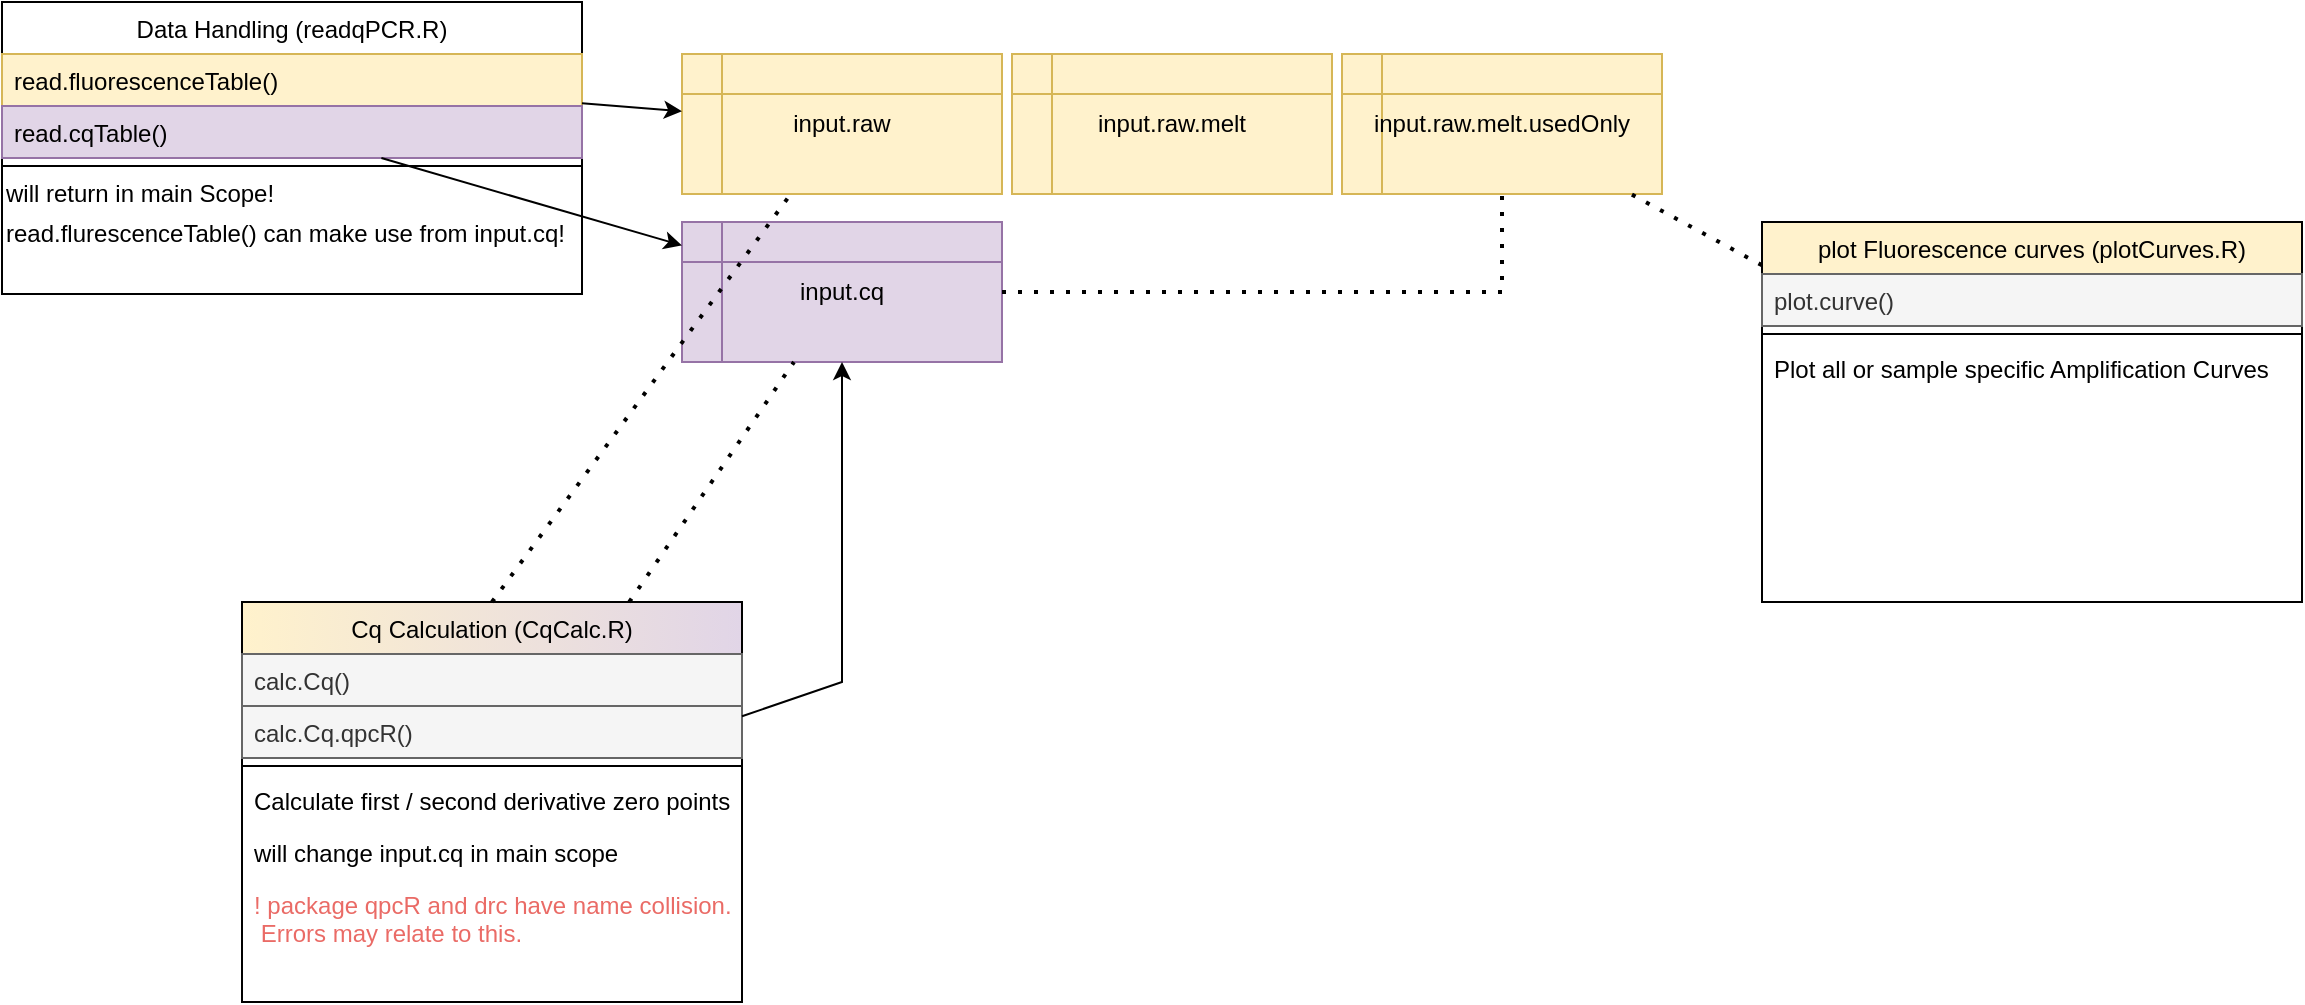 <mxfile version="16.5.1" type="device"><diagram id="C5RBs43oDa-KdzZeNtuy" name="Page-1"><mxGraphModel dx="1574" dy="1464" grid="1" gridSize="10" guides="1" tooltips="1" connect="1" arrows="1" fold="1" page="1" pageScale="1" pageWidth="1169" pageHeight="827" math="0" shadow="0"><root><mxCell id="WIyWlLk6GJQsqaUBKTNV-0"/><mxCell id="WIyWlLk6GJQsqaUBKTNV-1" parent="WIyWlLk6GJQsqaUBKTNV-0"/><mxCell id="zkfFHV4jXpPFQw0GAbJ--0" value="Data Handling (readqPCR.R)" style="swimlane;fontStyle=0;align=center;verticalAlign=top;childLayout=stackLayout;horizontal=1;startSize=26;horizontalStack=0;resizeParent=1;resizeLast=0;collapsible=1;marginBottom=0;rounded=0;shadow=0;strokeWidth=1;fillColor=default;gradientColor=none;swimlaneFillColor=none;sketch=0;" parent="WIyWlLk6GJQsqaUBKTNV-1" vertex="1"><mxGeometry x="10" y="10" width="290" height="146" as="geometry"><mxRectangle x="80" y="40" width="160" height="26" as="alternateBounds"/></mxGeometry></mxCell><mxCell id="zkfFHV4jXpPFQw0GAbJ--1" value="read.fluorescenceTable()" style="text;align=left;verticalAlign=top;spacingLeft=4;spacingRight=4;overflow=hidden;rotatable=0;points=[[0,0.5],[1,0.5]];portConstraint=eastwest;fillColor=#fff2cc;strokeColor=#d6b656;sketch=0;" parent="zkfFHV4jXpPFQw0GAbJ--0" vertex="1"><mxGeometry y="26" width="290" height="26" as="geometry"/></mxCell><mxCell id="zkfFHV4jXpPFQw0GAbJ--2" value="read.cqTable()" style="text;align=left;verticalAlign=top;spacingLeft=4;spacingRight=4;overflow=hidden;rotatable=0;points=[[0,0.5],[1,0.5]];portConstraint=eastwest;rounded=0;shadow=0;html=0;fillColor=#e1d5e7;strokeColor=#9673a6;sketch=0;" parent="zkfFHV4jXpPFQw0GAbJ--0" vertex="1"><mxGeometry y="52" width="290" height="26" as="geometry"/></mxCell><mxCell id="zkfFHV4jXpPFQw0GAbJ--4" value="" style="line;html=1;strokeWidth=1;align=left;verticalAlign=middle;spacingTop=-1;spacingLeft=3;spacingRight=3;rotatable=0;labelPosition=right;points=[];portConstraint=eastwest;sketch=0;" parent="zkfFHV4jXpPFQw0GAbJ--0" vertex="1"><mxGeometry y="78" width="290" height="8" as="geometry"/></mxCell><mxCell id="3cikjvSu5-5Ib9pnFZ30-10" value="will return in main Scope!" style="text;html=1;align=left;verticalAlign=middle;resizable=0;points=[];autosize=1;strokeColor=none;fillColor=none;rounded=0;spacingTop=0;sketch=0;" parent="zkfFHV4jXpPFQw0GAbJ--0" vertex="1"><mxGeometry y="86" width="290" height="20" as="geometry"/></mxCell><mxCell id="3cikjvSu5-5Ib9pnFZ30-17" value="read.flurescenceTable() can make use from input.cq!" style="text;html=1;align=left;verticalAlign=middle;resizable=0;points=[];autosize=1;strokeColor=none;fillColor=none;rounded=0;spacingTop=0;sketch=0;" parent="zkfFHV4jXpPFQw0GAbJ--0" vertex="1"><mxGeometry y="106" width="290" height="20" as="geometry"/></mxCell><mxCell id="3cikjvSu5-5Ib9pnFZ30-16" style="text;html=1;align=left;verticalAlign=middle;resizable=0;points=[];autosize=1;strokeColor=none;fillColor=none;rounded=0;spacingTop=0;sketch=0;" parent="zkfFHV4jXpPFQw0GAbJ--0" vertex="1"><mxGeometry y="126" width="290" height="20" as="geometry"/></mxCell><mxCell id="zkfFHV4jXpPFQw0GAbJ--6" value="Cq Calculation (CqCalc.R)" style="swimlane;fontStyle=0;align=center;verticalAlign=top;childLayout=stackLayout;horizontal=1;startSize=26;horizontalStack=0;resizeParent=1;resizeLast=0;collapsible=1;marginBottom=0;rounded=0;shadow=0;strokeWidth=1;gradientDirection=east;fillColor=#fff2cc;strokeColor=default;gradientColor=#E1D5E7;sketch=0;" parent="WIyWlLk6GJQsqaUBKTNV-1" vertex="1"><mxGeometry x="130" y="310" width="250" height="200" as="geometry"><mxRectangle x="130" y="380" width="160" height="26" as="alternateBounds"/></mxGeometry></mxCell><mxCell id="zkfFHV4jXpPFQw0GAbJ--7" value="calc.Cq()    &#10;" style="text;align=left;verticalAlign=top;spacingLeft=4;spacingRight=4;overflow=hidden;rotatable=0;points=[[0,0.5],[1,0.5]];portConstraint=eastwest;fillColor=#f5f5f5;strokeColor=#666666;fontColor=#333333;sketch=0;" parent="zkfFHV4jXpPFQw0GAbJ--6" vertex="1"><mxGeometry y="26" width="250" height="26" as="geometry"/></mxCell><mxCell id="zkfFHV4jXpPFQw0GAbJ--8" value="calc.Cq.qpcR()" style="text;align=left;verticalAlign=top;spacingLeft=4;spacingRight=4;overflow=hidden;rotatable=0;points=[[0,0.5],[1,0.5]];portConstraint=eastwest;rounded=0;shadow=0;html=0;fillColor=#f5f5f5;fontColor=#333333;strokeColor=#666666;sketch=0;" parent="zkfFHV4jXpPFQw0GAbJ--6" vertex="1"><mxGeometry y="52" width="250" height="26" as="geometry"/></mxCell><mxCell id="zkfFHV4jXpPFQw0GAbJ--9" value="" style="line;html=1;strokeWidth=1;align=left;verticalAlign=middle;spacingTop=-1;spacingLeft=3;spacingRight=3;rotatable=0;labelPosition=right;points=[];portConstraint=eastwest;sketch=0;" parent="zkfFHV4jXpPFQw0GAbJ--6" vertex="1"><mxGeometry y="78" width="250" height="8" as="geometry"/></mxCell><mxCell id="zkfFHV4jXpPFQw0GAbJ--10" value="Calculate first / second derivative zero points" style="text;align=left;verticalAlign=top;spacingLeft=4;spacingRight=4;overflow=hidden;rotatable=0;points=[[0,0.5],[1,0.5]];portConstraint=eastwest;fontStyle=0;fillColor=none;sketch=0;" parent="zkfFHV4jXpPFQw0GAbJ--6" vertex="1"><mxGeometry y="86" width="250" height="26" as="geometry"/></mxCell><mxCell id="3cikjvSu5-5Ib9pnFZ30-15" value="will change input.cq in main scope    &#10;" style="text;align=left;verticalAlign=top;spacingLeft=4;spacingRight=4;overflow=hidden;rotatable=0;points=[[0,0.5],[1,0.5]];portConstraint=eastwest;fontStyle=0;fillColor=none;sketch=0;" parent="zkfFHV4jXpPFQw0GAbJ--6" vertex="1"><mxGeometry y="112" width="250" height="26" as="geometry"/></mxCell><mxCell id="9c3hz7blFyFlRZnBBJwA-1" value="! package qpcR and drc have name collision.&#10; Errors may relate to this. &#10;" style="text;align=left;verticalAlign=top;spacingLeft=4;spacingRight=4;overflow=hidden;rotatable=0;points=[[0,0.5],[1,0.5]];portConstraint=eastwest;fontStyle=0;fillColor=none;strokeColor=none;fontColor=#EA6B66;sketch=0;" parent="zkfFHV4jXpPFQw0GAbJ--6" vertex="1"><mxGeometry y="138" width="250" height="52" as="geometry"/></mxCell><mxCell id="3cikjvSu5-5Ib9pnFZ30-2" value="input.raw" style="shape=internalStorage;whiteSpace=wrap;html=1;backgroundOutline=1;fillColor=#fff2cc;strokeColor=#d6b656;sketch=0;" parent="WIyWlLk6GJQsqaUBKTNV-1" vertex="1"><mxGeometry x="350" y="36" width="160" height="70" as="geometry"/></mxCell><mxCell id="3cikjvSu5-5Ib9pnFZ30-3" value="&lt;span style=&quot;font-weight: normal&quot;&gt;input.cq&lt;/span&gt;" style="shape=internalStorage;whiteSpace=wrap;html=1;backgroundOutline=1;fillColor=#e1d5e7;fontStyle=1;strokeColor=#9673a6;sketch=0;" parent="WIyWlLk6GJQsqaUBKTNV-1" vertex="1"><mxGeometry x="350" y="120" width="160" height="70" as="geometry"/></mxCell><mxCell id="3cikjvSu5-5Ib9pnFZ30-4" value="input.raw.melt" style="shape=internalStorage;whiteSpace=wrap;html=1;backgroundOutline=1;fillColor=#fff2cc;strokeColor=#d6b656;sketch=0;" parent="WIyWlLk6GJQsqaUBKTNV-1" vertex="1"><mxGeometry x="515" y="36" width="160" height="70" as="geometry"/></mxCell><mxCell id="3cikjvSu5-5Ib9pnFZ30-7" value="" style="endArrow=classic;html=1;rounded=0;sketch=0;" parent="WIyWlLk6GJQsqaUBKTNV-1" source="zkfFHV4jXpPFQw0GAbJ--1" target="3cikjvSu5-5Ib9pnFZ30-2" edge="1"><mxGeometry width="50" height="50" relative="1" as="geometry"><mxPoint x="470" y="350" as="sourcePoint"/><mxPoint x="520" y="300" as="targetPoint"/></mxGeometry></mxCell><mxCell id="3cikjvSu5-5Ib9pnFZ30-9" value="" style="endArrow=classic;html=1;rounded=0;sketch=0;" parent="WIyWlLk6GJQsqaUBKTNV-1" source="zkfFHV4jXpPFQw0GAbJ--2" target="3cikjvSu5-5Ib9pnFZ30-3" edge="1"><mxGeometry width="50" height="50" relative="1" as="geometry"><mxPoint x="470" y="350" as="sourcePoint"/><mxPoint x="520" y="300" as="targetPoint"/></mxGeometry></mxCell><mxCell id="3cikjvSu5-5Ib9pnFZ30-12" value="" style="endArrow=none;dashed=1;html=1;dashPattern=1 3;strokeWidth=2;rounded=0;sketch=0;" parent="WIyWlLk6GJQsqaUBKTNV-1" source="zkfFHV4jXpPFQw0GAbJ--6" target="3cikjvSu5-5Ib9pnFZ30-3" edge="1"><mxGeometry width="50" height="50" relative="1" as="geometry"><mxPoint x="470" y="350" as="sourcePoint"/><mxPoint x="380" y="194" as="targetPoint"/></mxGeometry></mxCell><mxCell id="3cikjvSu5-5Ib9pnFZ30-13" value="" style="endArrow=none;dashed=1;html=1;dashPattern=1 3;strokeWidth=2;rounded=0;exitX=0.5;exitY=0;exitDx=0;exitDy=0;sketch=0;" parent="WIyWlLk6GJQsqaUBKTNV-1" source="zkfFHV4jXpPFQw0GAbJ--6" target="3cikjvSu5-5Ib9pnFZ30-2" edge="1"><mxGeometry width="50" height="50" relative="1" as="geometry"><mxPoint x="470" y="350" as="sourcePoint"/><mxPoint x="520" y="300" as="targetPoint"/></mxGeometry></mxCell><mxCell id="3cikjvSu5-5Ib9pnFZ30-14" value="" style="endArrow=classic;html=1;rounded=0;shadow=0;sketch=0;" parent="WIyWlLk6GJQsqaUBKTNV-1" source="zkfFHV4jXpPFQw0GAbJ--6" target="3cikjvSu5-5Ib9pnFZ30-3" edge="1"><mxGeometry width="50" height="50" relative="1" as="geometry"><mxPoint x="470" y="350" as="sourcePoint"/><mxPoint x="500" y="220" as="targetPoint"/><Array as="points"><mxPoint x="430" y="350"/></Array></mxGeometry></mxCell><mxCell id="ToKEEkREgjzJDhYfSHM3-0" value="input.raw.melt.usedOnly" style="shape=internalStorage;whiteSpace=wrap;html=1;backgroundOutline=1;fillColor=#fff2cc;strokeColor=#d6b656;sketch=0;" parent="WIyWlLk6GJQsqaUBKTNV-1" vertex="1"><mxGeometry x="680" y="36" width="160" height="70" as="geometry"/></mxCell><mxCell id="ToKEEkREgjzJDhYfSHM3-1" value="plot Fluorescence curves (plotCurves.R)" style="swimlane;fontStyle=0;align=center;verticalAlign=top;childLayout=stackLayout;horizontal=1;startSize=26;horizontalStack=0;resizeParent=1;resizeLast=0;collapsible=1;marginBottom=0;rounded=0;shadow=0;strokeWidth=1;gradientDirection=east;fillColor=#fff2cc;strokeColor=default;gradientColor=none;glass=0;sketch=0;" parent="WIyWlLk6GJQsqaUBKTNV-1" vertex="1"><mxGeometry x="890" y="120" width="270" height="190" as="geometry"><mxRectangle x="130" y="380" width="160" height="26" as="alternateBounds"/></mxGeometry></mxCell><mxCell id="ToKEEkREgjzJDhYfSHM3-2" value="plot.curve()" style="text;align=left;verticalAlign=top;spacingLeft=4;spacingRight=4;overflow=hidden;rotatable=0;points=[[0,0.5],[1,0.5]];portConstraint=eastwest;fillColor=#f5f5f5;strokeColor=#666666;fontColor=#333333;sketch=0;" parent="ToKEEkREgjzJDhYfSHM3-1" vertex="1"><mxGeometry y="26" width="270" height="26" as="geometry"/></mxCell><mxCell id="ToKEEkREgjzJDhYfSHM3-4" value="" style="line;html=1;strokeWidth=1;align=left;verticalAlign=middle;spacingTop=-1;spacingLeft=3;spacingRight=3;rotatable=0;labelPosition=right;points=[];portConstraint=eastwest;sketch=0;" parent="ToKEEkREgjzJDhYfSHM3-1" vertex="1"><mxGeometry y="52" width="270" height="8" as="geometry"/></mxCell><mxCell id="ToKEEkREgjzJDhYfSHM3-5" value="Plot all or sample specific Amplification Curves" style="text;align=left;verticalAlign=top;spacingLeft=4;spacingRight=4;overflow=hidden;rotatable=0;points=[[0,0.5],[1,0.5]];portConstraint=eastwest;fontStyle=0;fillColor=none;sketch=0;" parent="ToKEEkREgjzJDhYfSHM3-1" vertex="1"><mxGeometry y="60" width="270" height="26" as="geometry"/></mxCell><mxCell id="ToKEEkREgjzJDhYfSHM3-8" value="" style="endArrow=none;dashed=1;html=1;dashPattern=1 3;strokeWidth=2;rounded=0;sketch=0;" parent="WIyWlLk6GJQsqaUBKTNV-1" source="ToKEEkREgjzJDhYfSHM3-1" target="ToKEEkREgjzJDhYfSHM3-0" edge="1"><mxGeometry width="50" height="50" relative="1" as="geometry"><mxPoint x="550" y="360" as="sourcePoint"/><mxPoint x="600" y="310" as="targetPoint"/></mxGeometry></mxCell><mxCell id="ToKEEkREgjzJDhYfSHM3-10" value="" style="endArrow=none;dashed=1;html=1;dashPattern=1 3;strokeWidth=2;rounded=0;entryX=0.5;entryY=1;entryDx=0;entryDy=0;exitX=1;exitY=0.5;exitDx=0;exitDy=0;sketch=0;" parent="WIyWlLk6GJQsqaUBKTNV-1" source="3cikjvSu5-5Ib9pnFZ30-3" target="ToKEEkREgjzJDhYfSHM3-0" edge="1"><mxGeometry width="50" height="50" relative="1" as="geometry"><mxPoint x="460" y="360" as="sourcePoint"/><mxPoint x="510" y="310" as="targetPoint"/><Array as="points"><mxPoint x="760" y="155"/></Array></mxGeometry></mxCell></root></mxGraphModel></diagram></mxfile>